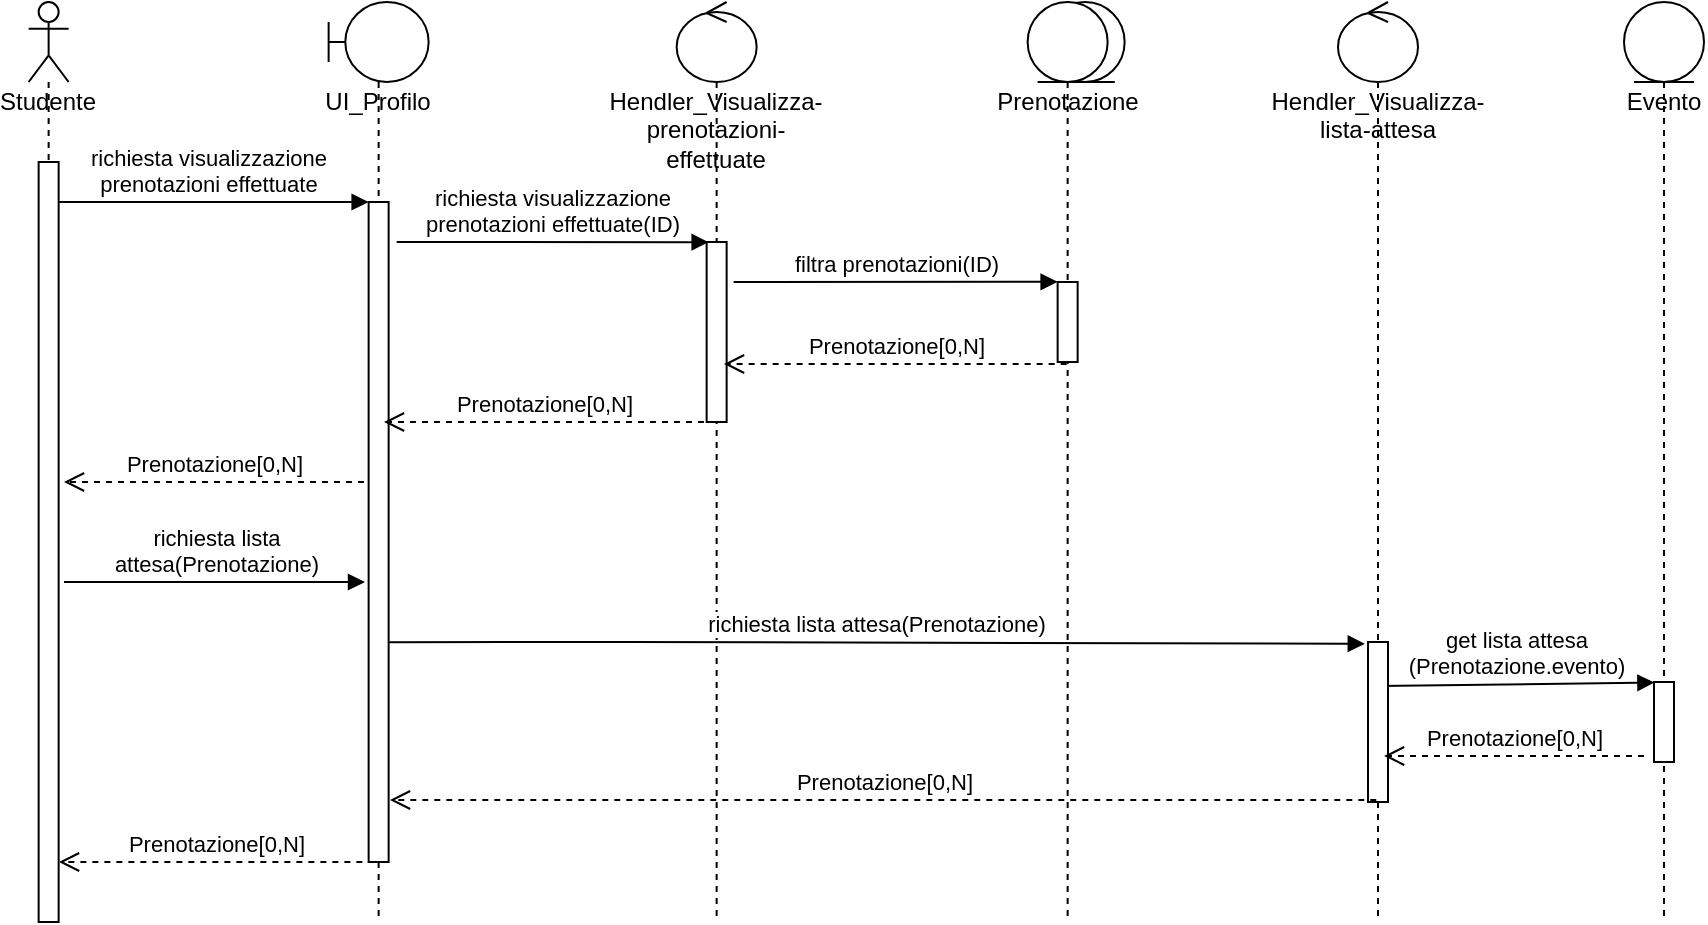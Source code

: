 <mxfile version="14.3.0" type="device"><diagram id="RvACpc36OWSoQCxk70lA" name="Page-1"><mxGraphModel dx="2595" dy="24" grid="1" gridSize="10" guides="1" tooltips="1" connect="1" arrows="1" fold="1" page="1" pageScale="1" pageWidth="827" pageHeight="1169" math="0" shadow="0"><root><mxCell id="0"/><mxCell id="1" parent="0"/><mxCell id="h18vQVNSK6XnsuXP8bkC-1" value="get lista attesa&lt;br&gt;(Prenotazione.evento)" style="html=1;verticalAlign=bottom;endArrow=block;entryX=0.02;entryY=0.007;entryDx=0;entryDy=0;entryPerimeter=0;" edge="1" parent="1" target="h18vQVNSK6XnsuXP8bkC-104"><mxGeometry width="80" relative="1" as="geometry"><mxPoint x="847" y="2125" as="sourcePoint"/><mxPoint x="980" y="2121" as="targetPoint"/></mxGeometry></mxCell><mxCell id="h18vQVNSK6XnsuXP8bkC-82" value="richiesta visualizzazione&lt;br&gt;prenotazioni effettuate" style="html=1;verticalAlign=bottom;endArrow=block;" edge="1" parent="1" target="h18vQVNSK6XnsuXP8bkC-85"><mxGeometry width="80" relative="1" as="geometry"><mxPoint x="181.82" y="1883" as="sourcePoint"/><mxPoint x="322.32" y="1863" as="targetPoint"/><Array as="points"><mxPoint x="291.82" y="1883"/></Array></mxGeometry></mxCell><mxCell id="h18vQVNSK6XnsuXP8bkC-83" value="" style="ellipse;shape=umlEntity;whiteSpace=wrap;html=1;" vertex="1" parent="1"><mxGeometry x="680.82" y="1783" width="39.5" height="40" as="geometry"/></mxCell><mxCell id="h18vQVNSK6XnsuXP8bkC-84" value="UI_Profilo" style="shape=umlLifeline;participant=umlBoundary;perimeter=lifelinePerimeter;whiteSpace=wrap;html=1;container=1;collapsible=0;recursiveResize=0;verticalAlign=top;spacingTop=36;outlineConnect=0;" vertex="1" parent="1"><mxGeometry x="322.32" y="1783" width="50" height="460" as="geometry"/></mxCell><mxCell id="h18vQVNSK6XnsuXP8bkC-85" value="" style="html=1;points=[];perimeter=orthogonalPerimeter;" vertex="1" parent="h18vQVNSK6XnsuXP8bkC-84"><mxGeometry x="20" y="100" width="10" height="330" as="geometry"/></mxCell><mxCell id="h18vQVNSK6XnsuXP8bkC-86" value="Prenotazione&lt;br&gt;" style="shape=umlLifeline;participant=umlEntity;perimeter=lifelinePerimeter;whiteSpace=wrap;html=1;container=1;collapsible=0;recursiveResize=0;verticalAlign=top;spacingTop=36;outlineConnect=0;" vertex="1" parent="1"><mxGeometry x="671.82" y="1783" width="40" height="460" as="geometry"/></mxCell><mxCell id="h18vQVNSK6XnsuXP8bkC-87" value="" style="html=1;points=[];perimeter=orthogonalPerimeter;" vertex="1" parent="h18vQVNSK6XnsuXP8bkC-86"><mxGeometry x="15" y="140" width="10" height="40" as="geometry"/></mxCell><mxCell id="h18vQVNSK6XnsuXP8bkC-88" value="Hendler_Visualizza-prenotazioni-effettuate" style="shape=umlLifeline;participant=umlControl;perimeter=lifelinePerimeter;whiteSpace=wrap;html=1;container=1;collapsible=0;recursiveResize=0;verticalAlign=top;spacingTop=36;outlineConnect=0;" vertex="1" parent="1"><mxGeometry x="496.32" y="1783" width="40" height="460" as="geometry"/></mxCell><mxCell id="h18vQVNSK6XnsuXP8bkC-89" value="" style="html=1;points=[];perimeter=orthogonalPerimeter;" vertex="1" parent="h18vQVNSK6XnsuXP8bkC-88"><mxGeometry x="15" y="120" width="10" height="90" as="geometry"/></mxCell><mxCell id="h18vQVNSK6XnsuXP8bkC-90" value="Studente" style="shape=umlLifeline;participant=umlActor;perimeter=lifelinePerimeter;whiteSpace=wrap;html=1;container=1;collapsible=0;recursiveResize=0;verticalAlign=top;spacingTop=36;outlineConnect=0;" vertex="1" parent="1"><mxGeometry x="172.32" y="1783" width="20" height="450" as="geometry"/></mxCell><mxCell id="h18vQVNSK6XnsuXP8bkC-91" value="" style="html=1;points=[];perimeter=orthogonalPerimeter;" vertex="1" parent="h18vQVNSK6XnsuXP8bkC-90"><mxGeometry x="5" y="80" width="10" height="380" as="geometry"/></mxCell><mxCell id="h18vQVNSK6XnsuXP8bkC-92" value="richiesta visualizzazione&lt;br&gt;prenotazioni effettuate(ID)" style="html=1;verticalAlign=bottom;endArrow=block;entryX=0.1;entryY=0.001;entryDx=0;entryDy=0;entryPerimeter=0;" edge="1" parent="1" target="h18vQVNSK6XnsuXP8bkC-89"><mxGeometry width="80" relative="1" as="geometry"><mxPoint x="356.32" y="1903" as="sourcePoint"/><mxPoint x="507.12" y="1883.08" as="targetPoint"/></mxGeometry></mxCell><mxCell id="h18vQVNSK6XnsuXP8bkC-93" value="filtra prenotazioni(ID)" style="html=1;verticalAlign=bottom;endArrow=block;entryX=-0.002;entryY=-0.002;entryDx=0;entryDy=0;entryPerimeter=0;" edge="1" parent="1" target="h18vQVNSK6XnsuXP8bkC-87"><mxGeometry width="80" relative="1" as="geometry"><mxPoint x="524.82" y="1923" as="sourcePoint"/><mxPoint x="683.0" y="1926" as="targetPoint"/></mxGeometry></mxCell><mxCell id="h18vQVNSK6XnsuXP8bkC-94" value="Prenotazione[0,N]" style="html=1;verticalAlign=bottom;endArrow=open;dashed=1;endSize=8;" edge="1" parent="1" source="h18vQVNSK6XnsuXP8bkC-86"><mxGeometry relative="1" as="geometry"><mxPoint x="680.0" y="1964" as="sourcePoint"/><mxPoint x="520.0" y="1964" as="targetPoint"/></mxGeometry></mxCell><mxCell id="h18vQVNSK6XnsuXP8bkC-95" value="Prenotazione[0,N]" style="html=1;verticalAlign=bottom;endArrow=open;dashed=1;endSize=8;" edge="1" parent="1"><mxGeometry relative="1" as="geometry"><mxPoint x="510.0" y="1993" as="sourcePoint"/><mxPoint x="350.0" y="1993" as="targetPoint"/></mxGeometry></mxCell><mxCell id="h18vQVNSK6XnsuXP8bkC-96" value="Prenotazione[0,N]" style="html=1;verticalAlign=bottom;endArrow=open;dashed=1;endSize=8;" edge="1" parent="1"><mxGeometry relative="1" as="geometry"><mxPoint x="340.0" y="2023" as="sourcePoint"/><mxPoint x="190.0" y="2023" as="targetPoint"/></mxGeometry></mxCell><mxCell id="h18vQVNSK6XnsuXP8bkC-97" value="richiesta lista &lt;br&gt;attesa(Prenotazione)" style="html=1;verticalAlign=bottom;endArrow=block;" edge="1" parent="1"><mxGeometry width="80" relative="1" as="geometry"><mxPoint x="190.0" y="2073" as="sourcePoint"/><mxPoint x="340.5" y="2073" as="targetPoint"/><Array as="points"><mxPoint x="290" y="2073"/></Array></mxGeometry></mxCell><mxCell id="h18vQVNSK6XnsuXP8bkC-98" value="richiesta lista attesa(Prenotazione)" style="html=1;verticalAlign=bottom;endArrow=block;exitX=1.008;exitY=0.667;exitDx=0;exitDy=0;exitPerimeter=0;entryX=-0.16;entryY=0.011;entryDx=0;entryDy=0;entryPerimeter=0;" edge="1" parent="1" source="h18vQVNSK6XnsuXP8bkC-85" target="h18vQVNSK6XnsuXP8bkC-100"><mxGeometry width="80" relative="1" as="geometry"><mxPoint x="357" y="2103" as="sourcePoint"/><mxPoint x="510.5" y="2103" as="targetPoint"/><Array as="points"><mxPoint x="460" y="2103"/></Array></mxGeometry></mxCell><mxCell id="h18vQVNSK6XnsuXP8bkC-99" value="Hendler_Visualizza-lista-attesa" style="shape=umlLifeline;participant=umlControl;perimeter=lifelinePerimeter;whiteSpace=wrap;html=1;container=1;collapsible=0;recursiveResize=0;verticalAlign=top;spacingTop=36;outlineConnect=0;" vertex="1" parent="1"><mxGeometry x="827.0" y="1783" width="40" height="460" as="geometry"/></mxCell><mxCell id="h18vQVNSK6XnsuXP8bkC-100" value="" style="html=1;points=[];perimeter=orthogonalPerimeter;" vertex="1" parent="h18vQVNSK6XnsuXP8bkC-99"><mxGeometry x="15" y="320" width="10" height="80" as="geometry"/></mxCell><mxCell id="h18vQVNSK6XnsuXP8bkC-101" value="Prenotazione[0,N]" style="html=1;verticalAlign=bottom;endArrow=open;dashed=1;endSize=8;" edge="1" parent="1"><mxGeometry relative="1" as="geometry"><mxPoint x="846.14" y="2182" as="sourcePoint"/><mxPoint x="353.0" y="2182" as="targetPoint"/></mxGeometry></mxCell><mxCell id="h18vQVNSK6XnsuXP8bkC-102" value="Prenotazione[0,N]" style="html=1;verticalAlign=bottom;endArrow=open;dashed=1;endSize=8;" edge="1" parent="1"><mxGeometry relative="1" as="geometry"><mxPoint x="345.18" y="2213" as="sourcePoint"/><mxPoint x="187.5" y="2213" as="targetPoint"/></mxGeometry></mxCell><mxCell id="h18vQVNSK6XnsuXP8bkC-103" value="Evento" style="shape=umlLifeline;participant=umlEntity;perimeter=lifelinePerimeter;whiteSpace=wrap;html=1;container=1;collapsible=0;recursiveResize=0;verticalAlign=top;spacingTop=36;outlineConnect=0;" vertex="1" parent="1"><mxGeometry x="970" y="1783" width="40" height="457" as="geometry"/></mxCell><mxCell id="h18vQVNSK6XnsuXP8bkC-104" value="" style="html=1;points=[];perimeter=orthogonalPerimeter;" vertex="1" parent="h18vQVNSK6XnsuXP8bkC-103"><mxGeometry x="15" y="340" width="10" height="40" as="geometry"/></mxCell><mxCell id="h18vQVNSK6XnsuXP8bkC-105" value="Prenotazione[0,N]" style="html=1;verticalAlign=bottom;endArrow=open;dashed=1;endSize=8;" edge="1" parent="1"><mxGeometry relative="1" as="geometry"><mxPoint x="980" y="2160" as="sourcePoint"/><mxPoint x="850" y="2160" as="targetPoint"/></mxGeometry></mxCell></root></mxGraphModel></diagram></mxfile>